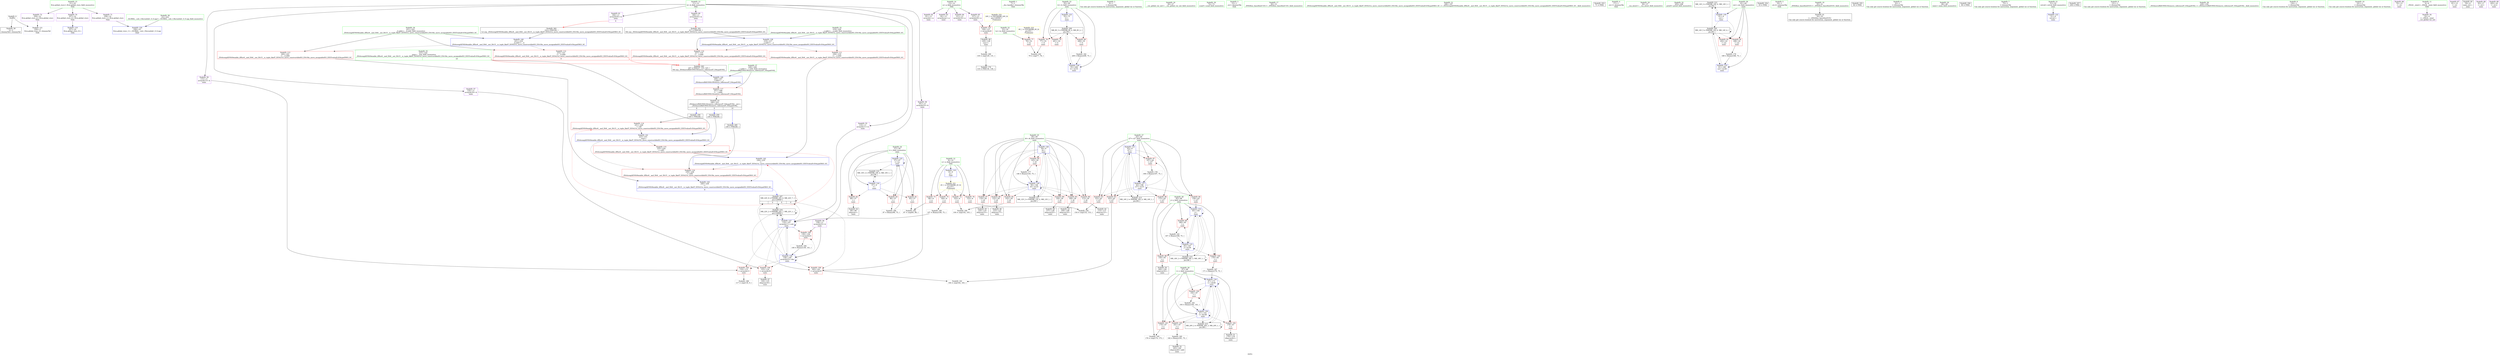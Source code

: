 digraph "SVFG" {
	label="SVFG";

	Node0x561645f8d7f0 [shape=record,color=grey,label="{NodeID: 0\nNullPtr}"];
	Node0x561645f8d7f0 -> Node0x561645fa8470[style=solid];
	Node0x561645f8d7f0 -> Node0x561645fae8d0[style=solid];
	Node0x561645fd16e0 [shape=record,color=black,label="{NodeID: 263\n247 = PHI(227, 233, 223, )\n0th arg _ZSt4moveIRiEONSt16remove_referenceIT_E4typeEOS2_ }"];
	Node0x561645fd16e0 -> Node0x561645fafbb0[style=solid];
	Node0x561645fb22d0 [shape=record,color=grey,label="{NodeID: 180\n107 = Binary(106, 75, )\n}"];
	Node0x561645fb22d0 -> Node0x561645faede0[style=solid];
	Node0x561645fa8cf0 [shape=record,color=red,label="{NodeID: 97\n197\<--63\n\<--i27\nmain\n}"];
	Node0x561645fa8cf0 -> Node0x561645fb1fd0[style=solid];
	Node0x561645fa6f70 [shape=record,color=green,label="{NodeID: 14\n13\<--14\na\<--a_field_insensitive\nGlob }"];
	Node0x561645fa6f70 -> Node0x561645faa7a0[style=solid];
	Node0x561645fa6f70 -> Node0x561645faa870[style=solid];
	Node0x561645fa6f70 -> Node0x561645faa940[style=solid];
	Node0x561645fa6f70 -> Node0x561645faaa10[style=solid];
	Node0x561645fac790 [shape=record,color=grey,label="{NodeID: 194\n154 = cmp(152, 153, )\n}"];
	Node0x561645fa9850 [shape=record,color=red,label="{NodeID: 111\n236\<--219\n\<--__a.addr\n_ZSt4swapIiENSt9enable_ifIXsr6__and_ISt6__not_ISt15__is_tuple_likeIT_EESt21is_move_constructibleIS3_ESt18is_move_assignableIS3_EEE5valueEvE4typeERS3_SC_\n}"];
	Node0x561645fa9850 -> Node0x561645fafa10[style=solid];
	Node0x561645fa7a90 [shape=record,color=green,label="{NodeID: 28\n65\<--66\nj\<--j_field_insensitive\nmain\n}"];
	Node0x561645fa7a90 -> Node0x561645fa8dc0[style=solid];
	Node0x561645fa7a90 -> Node0x561645fa8e90[style=solid];
	Node0x561645fa7a90 -> Node0x561645fa8f60[style=solid];
	Node0x561645fa7a90 -> Node0x561645faf1f0[style=solid];
	Node0x561645fa7a90 -> Node0x561645faf2c0[style=solid];
	Node0x561645faec40 [shape=record,color=blue,label="{NodeID: 125\n57\<--97\ni\<--inc\nmain\n}"];
	Node0x561645faec40 -> Node0x561645fab7a0[style=dashed];
	Node0x561645faec40 -> Node0x561645fab870[style=dashed];
	Node0x561645faec40 -> Node0x561645fab940[style=dashed];
	Node0x561645faec40 -> Node0x561645faec40[style=dashed];
	Node0x561645faec40 -> Node0x561645fbf860[style=dashed];
	Node0x561645fa8740 [shape=record,color=black,label="{NodeID: 42\n90\<--89\nidxprom\<--\nmain\n}"];
	Node0x561645faf7a0 [shape=record,color=blue,label="{NodeID: 139\n219\<--217\n__a.addr\<--__a\n_ZSt4swapIiENSt9enable_ifIXsr6__and_ISt6__not_ISt15__is_tuple_likeIT_EESt21is_move_constructibleIS3_ESt18is_move_assignableIS3_EEE5valueEvE4typeERS3_SC_\n}"];
	Node0x561645faf7a0 -> Node0x561645fa9780[style=dashed];
	Node0x561645faf7a0 -> Node0x561645fa9850[style=dashed];
	Node0x561645faa2c0 [shape=record,color=purple,label="{NodeID: 56\n115\<--11\narrayidx13\<--k\nmain\n}"];
	Node0x561645faa2c0 -> Node0x561645fa9370[style=solid];
	Node0x561645faae20 [shape=record,color=purple,label="{NodeID: 70\n257\<--21\nllvm.global_ctors_0\<--llvm.global_ctors\nGlob }"];
	Node0x561645faae20 -> Node0x561645fae6d0[style=solid];
	Node0x561645faba10 [shape=record,color=red,label="{NodeID: 84\n102\<--59\n\<--i6\nmain\n}"];
	Node0x561645faba10 -> Node0x561645fb31d0[style=solid];
	Node0x561645f8df40 [shape=record,color=green,label="{NodeID: 1\n7\<--1\n__dso_handle\<--dummyObj\nGlob }"];
	Node0x561645fb2450 [shape=record,color=grey,label="{NodeID: 181\n167 = Binary(166, 75, )\n}"];
	Node0x561645fb2450 -> Node0x561645faf2c0[style=solid];
	Node0x561645fa8dc0 [shape=record,color=red,label="{NodeID: 98\n159\<--65\n\<--j\nmain\n}"];
	Node0x561645fa8dc0 -> Node0x561645fa9de0[style=solid];
	Node0x561645fa7000 [shape=record,color=green,label="{NodeID: 15\n21\<--25\nllvm.global_ctors\<--llvm.global_ctors_field_insensitive\nGlob }"];
	Node0x561645fa7000 -> Node0x561645faae20[style=solid];
	Node0x561645fa7000 -> Node0x561645faaf20[style=solid];
	Node0x561645fa7000 -> Node0x561645fab020[style=solid];
	Node0x561645fac910 [shape=record,color=grey,label="{NodeID: 195\n176 = cmp(174, 175, )\n}"];
	Node0x561645fa9920 [shape=record,color=red,label="{NodeID: 112\n233\<--221\n\<--__b.addr\n_ZSt4swapIiENSt9enable_ifIXsr6__and_ISt6__not_ISt15__is_tuple_likeIT_EESt21is_move_constructibleIS3_ESt18is_move_assignableIS3_EEE5valueEvE4typeERS3_SC_\n|{<s0>9}}"];
	Node0x561645fa9920:s0 -> Node0x561645fd16e0[style=solid,color=red];
	Node0x561645fa7b60 [shape=record,color=green,label="{NodeID: 29\n67\<--68\nt\<--t_field_insensitive\nmain\n}"];
	Node0x561645fa7b60 -> Node0x561645fa9030[style=solid];
	Node0x561645fa7b60 -> Node0x561645fa9100[style=solid];
	Node0x561645fa7b60 -> Node0x561645fa91d0[style=solid];
	Node0x561645fa7b60 -> Node0x561645fa92a0[style=solid];
	Node0x561645fa7b60 -> Node0x561645faf390[style=solid];
	Node0x561645fa7b60 -> Node0x561645faf530[style=solid];
	Node0x561645fbf360 [shape=record,color=black,label="{NodeID: 209\nMR_8V_3 = PHI(MR_8V_4, MR_8V_2, )\npts\{56 \}\n}"];
	Node0x561645fbf360 -> Node0x561645fab530[style=dashed];
	Node0x561645fbf360 -> Node0x561645fab600[style=dashed];
	Node0x561645fbf360 -> Node0x561645fab6d0[style=dashed];
	Node0x561645fbf360 -> Node0x561645faf6d0[style=dashed];
	Node0x561645faed10 [shape=record,color=blue,label="{NodeID: 126\n59\<--9\ni6\<--\nmain\n}"];
	Node0x561645faed10 -> Node0x561645faba10[style=dashed];
	Node0x561645faed10 -> Node0x561645fabae0[style=dashed];
	Node0x561645faed10 -> Node0x561645fabbb0[style=dashed];
	Node0x561645faed10 -> Node0x561645fabc80[style=dashed];
	Node0x561645faed10 -> Node0x561645fabd50[style=dashed];
	Node0x561645faed10 -> Node0x561645fabe20[style=dashed];
	Node0x561645faed10 -> Node0x561645fabef0[style=dashed];
	Node0x561645faed10 -> Node0x561645faef80[style=dashed];
	Node0x561645faed10 -> Node0x561645fbfd60[style=dashed];
	Node0x561645fa8810 [shape=record,color=black,label="{NodeID: 43\n109\<--108\nidxprom10\<--\nmain\n}"];
	Node0x561645fc31c0 [shape=record,color=yellow,style=double,label="{NodeID: 223\n6V_1 = ENCHI(MR_6V_0)\npts\{54 \}\nFun[main]}"];
	Node0x561645fc31c0 -> Node0x561645fab460[style=dashed];
	Node0x561645faf870 [shape=record,color=blue,label="{NodeID: 140\n221\<--218\n__b.addr\<--__b\n_ZSt4swapIiENSt9enable_ifIXsr6__and_ISt6__not_ISt15__is_tuple_likeIT_EESt21is_move_constructibleIS3_ESt18is_move_assignableIS3_EEE5valueEvE4typeERS3_SC_\n}"];
	Node0x561645faf870 -> Node0x561645fa9920[style=dashed];
	Node0x561645faf870 -> Node0x561645fa99f0[style=dashed];
	Node0x561645faa390 [shape=record,color=purple,label="{NodeID: 57\n124\<--11\narrayidx18\<--k\nmain\n}"];
	Node0x561645faa390 -> Node0x561645fa9440[style=solid];
	Node0x561645faaf20 [shape=record,color=purple,label="{NodeID: 71\n258\<--21\nllvm.global_ctors_1\<--llvm.global_ctors\nGlob }"];
	Node0x561645faaf20 -> Node0x561645fae7d0[style=solid];
	Node0x561645fabae0 [shape=record,color=red,label="{NodeID: 85\n108\<--59\n\<--i6\nmain\n}"];
	Node0x561645fabae0 -> Node0x561645fa8810[style=solid];
	Node0x561645f8dfd0 [shape=record,color=green,label="{NodeID: 2\n9\<--1\n\<--dummyObj\nCan only get source location for instruction, argument, global var or function.}"];
	Node0x561645fb25d0 [shape=record,color=grey,label="{NodeID: 182\n209 = Binary(208, 75, )\n}"];
	Node0x561645fb25d0 -> Node0x561645faf6d0[style=solid];
	Node0x561645fa8e90 [shape=record,color=red,label="{NodeID: 99\n166\<--65\n\<--j\nmain\n}"];
	Node0x561645fa8e90 -> Node0x561645fb2450[style=solid];
	Node0x561645fa7090 [shape=record,color=green,label="{NodeID: 16\n26\<--27\n__cxx_global_var_init\<--__cxx_global_var_init_field_insensitive\n}"];
	Node0x561645fa99f0 [shape=record,color=red,label="{NodeID: 113\n240\<--221\n\<--__b.addr\n_ZSt4swapIiENSt9enable_ifIXsr6__and_ISt6__not_ISt15__is_tuple_likeIT_EESt21is_move_constructibleIS3_ESt18is_move_assignableIS3_EEE5valueEvE4typeERS3_SC_\n}"];
	Node0x561645fa99f0 -> Node0x561645fafae0[style=solid];
	Node0x561645fa7c30 [shape=record,color=green,label="{NodeID: 30\n72\<--73\nscanf\<--scanf_field_insensitive\n}"];
	Node0x561645fbf860 [shape=record,color=black,label="{NodeID: 210\nMR_10V_2 = PHI(MR_10V_4, MR_10V_1, )\npts\{58 \}\n}"];
	Node0x561645fbf860 -> Node0x561645faeb70[style=dashed];
	Node0x561645faede0 [shape=record,color=blue,label="{NodeID: 127\n110\<--107\narrayidx11\<--sub\nmain\n}"];
	Node0x561645faede0 -> Node0x561645fa9370[style=dashed];
	Node0x561645faede0 -> Node0x561645fa9440[style=dashed];
	Node0x561645faede0 -> Node0x561645fa95e0[style=dashed];
	Node0x561645faede0 -> Node0x561645fa96b0[style=dashed];
	Node0x561645faede0 -> Node0x561645faede0[style=dashed];
	Node0x561645faede0 -> Node0x561645faeeb0[style=dashed];
	Node0x561645faede0 -> Node0x561645fbe960[style=dashed];
	Node0x561645faede0 -> Node0x561645fc1660[style=dashed];
	Node0x561645fa88e0 [shape=record,color=black,label="{NodeID: 44\n114\<--113\nidxprom12\<--\nmain\n}"];
	Node0x561645faf940 [shape=record,color=blue,label="{NodeID: 141\n223\<--231\n__tmp\<--\n_ZSt4swapIiENSt9enable_ifIXsr6__and_ISt6__not_ISt15__is_tuple_likeIT_EESt21is_move_constructibleIS3_ESt18is_move_assignableIS3_EEE5valueEvE4typeERS3_SC_\n}"];
	Node0x561645faf940 -> Node0x561645fa9b90[style=dashed];
	Node0x561645faf940 -> Node0x561645fae430[style=dashed];
	Node0x561645faa460 [shape=record,color=purple,label="{NodeID: 58\n138\<--11\narrayidx23\<--k\nmain\n}"];
	Node0x561645faa460 -> Node0x561645fa95e0[style=solid];
	Node0x561645faa460 -> Node0x561645faeeb0[style=solid];
	Node0x561645fab020 [shape=record,color=purple,label="{NodeID: 72\n259\<--21\nllvm.global_ctors_2\<--llvm.global_ctors\nGlob }"];
	Node0x561645fab020 -> Node0x561645fae8d0[style=solid];
	Node0x561645fabbb0 [shape=record,color=red,label="{NodeID: 86\n113\<--59\n\<--i6\nmain\n}"];
	Node0x561645fabbb0 -> Node0x561645fa88e0[style=solid];
	Node0x561645f8e060 [shape=record,color=green,label="{NodeID: 3\n15\<--1\n.str\<--dummyObj\nGlob }"];
	Node0x561645fb2750 [shape=record,color=grey,label="{NodeID: 183\n193 = Binary(192, 141, )\n}"];
	Node0x561645fb2750 -> Node0x561645faf530[style=solid];
	Node0x561645fa8f60 [shape=record,color=red,label="{NodeID: 100\n170\<--65\n\<--j\nmain\n}"];
	Node0x561645fa8f60 -> Node0x561645fb2d50[style=solid];
	Node0x561645fa7120 [shape=record,color=green,label="{NodeID: 17\n30\<--31\n_ZNSt8ios_base4InitC1Ev\<--_ZNSt8ios_base4InitC1Ev_field_insensitive\n}"];
	Node0x561645fa9ac0 [shape=record,color=red,label="{NodeID: 114\n231\<--228\n\<--call\n_ZSt4swapIiENSt9enable_ifIXsr6__and_ISt6__not_ISt15__is_tuple_likeIT_EESt21is_move_constructibleIS3_ESt18is_move_assignableIS3_EEE5valueEvE4typeERS3_SC_\n}"];
	Node0x561645fa9ac0 -> Node0x561645faf940[style=solid];
	Node0x561645fa7d30 [shape=record,color=green,label="{NodeID: 31\n186\<--187\n_ZSt4swapIiENSt9enable_ifIXsr6__and_ISt6__not_ISt15__is_tuple_likeIT_EESt21is_move_constructibleIS3_ESt18is_move_assignableIS3_EEE5valueEvE4typeERS3_SC_\<--_ZSt4swapIiENSt9enable_ifIXsr6__and_ISt6__not_ISt15__is_tuple_likeIT_EESt21is_move_constructibleIS3_ESt18is_move_assignableIS3_EEE5valueEvE4typeERS3_SC__field_insensitive\n}"];
	Node0x561645fbfd60 [shape=record,color=black,label="{NodeID: 211\nMR_12V_2 = PHI(MR_12V_4, MR_12V_1, )\npts\{60 \}\n}"];
	Node0x561645fbfd60 -> Node0x561645faed10[style=dashed];
	Node0x561645faeeb0 [shape=record,color=blue,label="{NodeID: 128\n138\<--140\narrayidx23\<--dec\nmain\n}"];
	Node0x561645faeeb0 -> Node0x561645fa9370[style=dashed];
	Node0x561645faeeb0 -> Node0x561645fa9440[style=dashed];
	Node0x561645faeeb0 -> Node0x561645fa95e0[style=dashed];
	Node0x561645faeeb0 -> Node0x561645fa96b0[style=dashed];
	Node0x561645faeeb0 -> Node0x561645faede0[style=dashed];
	Node0x561645faeeb0 -> Node0x561645faeeb0[style=dashed];
	Node0x561645faeeb0 -> Node0x561645fbe960[style=dashed];
	Node0x561645faeeb0 -> Node0x561645fc1660[style=dashed];
	Node0x561645fa89b0 [shape=record,color=black,label="{NodeID: 45\n120\<--119\nidxprom15\<--\nmain\n}"];
	Node0x561645fafa10 [shape=record,color=blue,label="{NodeID: 142\n236\<--235\n\<--\n_ZSt4swapIiENSt9enable_ifIXsr6__and_ISt6__not_ISt15__is_tuple_likeIT_EESt21is_move_constructibleIS3_ESt18is_move_assignableIS3_EEE5valueEvE4typeERS3_SC_\n}"];
	Node0x561645fafa10 -> Node0x561645fae430[style=dashed];
	Node0x561645fafa10 -> Node0x561645fafae0[style=dashed];
	Node0x561645faa530 [shape=record,color=purple,label="{NodeID: 59\n161\<--11\narrayidx33\<--k\nmain\n}"];
	Node0x561645faa530 -> Node0x561645fa96b0[style=solid];
	Node0x561645fab120 [shape=record,color=red,label="{NodeID: 73\n86\<--8\n\<--n\nmain\n}"];
	Node0x561645fab120 -> Node0x561645fac490[style=solid];
	Node0x561645fcf930 [shape=record,color=black,label="{NodeID: 253\n71 = PHI()\n}"];
	Node0x561645fabc80 [shape=record,color=red,label="{NodeID: 87\n119\<--59\n\<--i6\nmain\n}"];
	Node0x561645fabc80 -> Node0x561645fa89b0[style=solid];
	Node0x561645f8f100 [shape=record,color=green,label="{NodeID: 4\n17\<--1\n.str.1\<--dummyObj\nGlob }"];
	Node0x561645fb28d0 [shape=record,color=grey,label="{NodeID: 184\n140 = Binary(139, 141, )\n}"];
	Node0x561645fb28d0 -> Node0x561645faeeb0[style=solid];
	Node0x561645fa9030 [shape=record,color=red,label="{NodeID: 101\n174\<--67\n\<--t\nmain\n}"];
	Node0x561645fa9030 -> Node0x561645fac910[style=solid];
	Node0x561645fa71e0 [shape=record,color=green,label="{NodeID: 18\n36\<--37\n__cxa_atexit\<--__cxa_atexit_field_insensitive\n}"];
	Node0x561645fa9b90 [shape=record,color=red,label="{NodeID: 115\n235\<--234\n\<--call1\n_ZSt4swapIiENSt9enable_ifIXsr6__and_ISt6__not_ISt15__is_tuple_likeIT_EESt21is_move_constructibleIS3_ESt18is_move_assignableIS3_EEE5valueEvE4typeERS3_SC_\n}"];
	Node0x561645fa9b90 -> Node0x561645fafa10[style=solid];
	Node0x561645fa7e30 [shape=record,color=green,label="{NodeID: 32\n205\<--206\nprintf\<--printf_field_insensitive\n}"];
	Node0x561645fc0260 [shape=record,color=black,label="{NodeID: 212\nMR_14V_2 = PHI(MR_14V_4, MR_14V_1, )\npts\{62 \}\n}"];
	Node0x561645fc0260 -> Node0x561645faf050[style=dashed];
	Node0x561645faef80 [shape=record,color=blue,label="{NodeID: 129\n59\<--146\ni6\<--inc25\nmain\n}"];
	Node0x561645faef80 -> Node0x561645faba10[style=dashed];
	Node0x561645faef80 -> Node0x561645fabae0[style=dashed];
	Node0x561645faef80 -> Node0x561645fabbb0[style=dashed];
	Node0x561645faef80 -> Node0x561645fabc80[style=dashed];
	Node0x561645faef80 -> Node0x561645fabd50[style=dashed];
	Node0x561645faef80 -> Node0x561645fabe20[style=dashed];
	Node0x561645faef80 -> Node0x561645fabef0[style=dashed];
	Node0x561645faef80 -> Node0x561645faef80[style=dashed];
	Node0x561645faef80 -> Node0x561645fbfd60[style=dashed];
	Node0x561645fa8a80 [shape=record,color=black,label="{NodeID: 46\n123\<--122\nidxprom17\<--\nmain\n}"];
	Node0x561645fafae0 [shape=record,color=blue,label="{NodeID: 143\n240\<--239\n\<--\n_ZSt4swapIiENSt9enable_ifIXsr6__and_ISt6__not_ISt15__is_tuple_likeIT_EESt21is_move_constructibleIS3_ESt18is_move_assignableIS3_EEE5valueEvE4typeERS3_SC_\n|{<s0>6}}"];
	Node0x561645fafae0:s0 -> Node0x561645fbe960[style=dashed,color=blue];
	Node0x561645faa600 [shape=record,color=purple,label="{NodeID: 60\n180\<--11\narrayidx43\<--k\nmain\n|{<s0>6}}"];
	Node0x561645faa600:s0 -> Node0x561645fcf360[style=solid,color=red];
	Node0x561645fab1f0 [shape=record,color=red,label="{NodeID: 74\n103\<--8\n\<--n\nmain\n}"];
	Node0x561645fab1f0 -> Node0x561645fb31d0[style=solid];
	Node0x561645fcf860 [shape=record,color=black,label="{NodeID: 254\n33 = PHI()\n}"];
	Node0x561645fabd50 [shape=record,color=red,label="{NodeID: 88\n122\<--59\n\<--i6\nmain\n}"];
	Node0x561645fabd50 -> Node0x561645fa8a80[style=solid];
	Node0x561645f8f190 [shape=record,color=green,label="{NodeID: 5\n19\<--1\n.str.2\<--dummyObj\nGlob }"];
	Node0x561645fb2a50 [shape=record,color=grey,label="{NodeID: 185\n182 = Binary(181, 75, )\n}"];
	Node0x561645fb2a50 -> Node0x561645fa9f80[style=solid];
	Node0x561645fa9100 [shape=record,color=red,label="{NodeID: 102\n178\<--67\n\<--t\nmain\n}"];
	Node0x561645fa9100 -> Node0x561645fa9eb0[style=solid];
	Node0x561645fa72e0 [shape=record,color=green,label="{NodeID: 19\n35\<--41\n_ZNSt8ios_base4InitD1Ev\<--_ZNSt8ios_base4InitD1Ev_field_insensitive\n}"];
	Node0x561645fa72e0 -> Node0x561645fa8640[style=solid];
	Node0x561645fae430 [shape=record,color=red,label="{NodeID: 116\n239\<--238\n\<--call2\n_ZSt4swapIiENSt9enable_ifIXsr6__and_ISt6__not_ISt15__is_tuple_likeIT_EESt21is_move_constructibleIS3_ESt18is_move_assignableIS3_EEE5valueEvE4typeERS3_SC_\n}"];
	Node0x561645fae430 -> Node0x561645fafae0[style=solid];
	Node0x561645fa7f30 [shape=record,color=green,label="{NodeID: 33\n219\<--220\n__a.addr\<--__a.addr_field_insensitive\n_ZSt4swapIiENSt9enable_ifIXsr6__and_ISt6__not_ISt15__is_tuple_likeIT_EESt21is_move_constructibleIS3_ESt18is_move_assignableIS3_EEE5valueEvE4typeERS3_SC_\n}"];
	Node0x561645fa7f30 -> Node0x561645fa9780[style=solid];
	Node0x561645fa7f30 -> Node0x561645fa9850[style=solid];
	Node0x561645fa7f30 -> Node0x561645faf7a0[style=solid];
	Node0x561645fc0760 [shape=record,color=black,label="{NodeID: 213\nMR_16V_2 = PHI(MR_16V_4, MR_16V_1, )\npts\{64 \}\n}"];
	Node0x561645fc0760 -> Node0x561645faf120[style=dashed];
	Node0x561645faf050 [shape=record,color=blue,label="{NodeID: 130\n61\<--9\ncnt\<--\nmain\n}"];
	Node0x561645faf050 -> Node0x561645fac090[style=dashed];
	Node0x561645faf050 -> Node0x561645fbdf60[style=dashed];
	Node0x561645faf050 -> Node0x561645fc0260[style=dashed];
	Node0x561645fa8b50 [shape=record,color=black,label="{NodeID: 47\n126\<--125\nidxprom19\<--\nmain\n}"];
	Node0x561645fafbb0 [shape=record,color=blue,label="{NodeID: 144\n248\<--247\n__t.addr\<--__t\n_ZSt4moveIRiEONSt16remove_referenceIT_E4typeEOS2_\n}"];
	Node0x561645fafbb0 -> Node0x561645fae500[style=dashed];
	Node0x561645faa6d0 [shape=record,color=purple,label="{NodeID: 61\n184\<--11\narrayidx45\<--k\nmain\n|{<s0>6}}"];
	Node0x561645faa6d0:s0 -> Node0x561645fcf4a0[style=solid,color=red];
	Node0x561645fab2c0 [shape=record,color=red,label="{NodeID: 75\n106\<--8\n\<--n\nmain\n}"];
	Node0x561645fab2c0 -> Node0x561645fb22d0[style=solid];
	Node0x561645fcec30 [shape=record,color=black,label="{NodeID: 255\n82 = PHI()\n}"];
	Node0x561645fabe20 [shape=record,color=red,label="{NodeID: 89\n136\<--59\n\<--i6\nmain\n}"];
	Node0x561645fabe20 -> Node0x561645fa9d10[style=solid];
	Node0x561645f8f220 [shape=record,color=green,label="{NodeID: 6\n22\<--1\n\<--dummyObj\nCan only get source location for instruction, argument, global var or function.}"];
	Node0x561645fb2bd0 [shape=record,color=grey,label="{NodeID: 186\n97 = Binary(96, 75, )\n}"];
	Node0x561645fb2bd0 -> Node0x561645faec40[style=solid];
	Node0x561645fa91d0 [shape=record,color=red,label="{NodeID: 103\n181\<--67\n\<--t\nmain\n}"];
	Node0x561645fa91d0 -> Node0x561645fb2a50[style=solid];
	Node0x561645fa73e0 [shape=record,color=green,label="{NodeID: 20\n48\<--49\nmain\<--main_field_insensitive\n}"];
	Node0x561645fae500 [shape=record,color=red,label="{NodeID: 117\n251\<--248\n\<--__t.addr\n_ZSt4moveIRiEONSt16remove_referenceIT_E4typeEOS2_\n}"];
	Node0x561645fae500 -> Node0x561645faa050[style=solid];
	Node0x561645fa8000 [shape=record,color=green,label="{NodeID: 34\n221\<--222\n__b.addr\<--__b.addr_field_insensitive\n_ZSt4swapIiENSt9enable_ifIXsr6__and_ISt6__not_ISt15__is_tuple_likeIT_EESt21is_move_constructibleIS3_ESt18is_move_assignableIS3_EEE5valueEvE4typeERS3_SC_\n}"];
	Node0x561645fa8000 -> Node0x561645fa9920[style=solid];
	Node0x561645fa8000 -> Node0x561645fa99f0[style=solid];
	Node0x561645fa8000 -> Node0x561645faf870[style=solid];
	Node0x561645fc0c60 [shape=record,color=black,label="{NodeID: 214\nMR_18V_2 = PHI(MR_18V_3, MR_18V_1, )\npts\{66 \}\n}"];
	Node0x561645fc0c60 -> Node0x561645faf1f0[style=dashed];
	Node0x561645fc0c60 -> Node0x561645fc0c60[style=dashed];
	Node0x561645faf120 [shape=record,color=blue,label="{NodeID: 131\n63\<--9\ni27\<--\nmain\n}"];
	Node0x561645faf120 -> Node0x561645fac160[style=dashed];
	Node0x561645faf120 -> Node0x561645fac230[style=dashed];
	Node0x561645faf120 -> Node0x561645fac300[style=dashed];
	Node0x561645faf120 -> Node0x561645fa8c20[style=dashed];
	Node0x561645faf120 -> Node0x561645fa8cf0[style=dashed];
	Node0x561645faf120 -> Node0x561645faf600[style=dashed];
	Node0x561645faf120 -> Node0x561645fc0760[style=dashed];
	Node0x561645fa9c40 [shape=record,color=black,label="{NodeID: 48\n129\<--128\nconv\<--\nmain\n}"];
	Node0x561645fa9c40 -> Node0x561645fb3050[style=solid];
	Node0x561645faa7a0 [shape=record,color=purple,label="{NodeID: 62\n91\<--13\narrayidx\<--a\nmain\n}"];
	Node0x561645fab390 [shape=record,color=red,label="{NodeID: 76\n153\<--8\n\<--n\nmain\n}"];
	Node0x561645fab390 -> Node0x561645fac790[style=solid];
	Node0x561645fced30 [shape=record,color=black,label="{NodeID: 256\n94 = PHI()\n}"];
	Node0x561645fabef0 [shape=record,color=red,label="{NodeID: 90\n145\<--59\n\<--i6\nmain\n}"];
	Node0x561645fabef0 -> Node0x561645fb1e50[style=solid];
	Node0x561645f8dc40 [shape=record,color=green,label="{NodeID: 7\n75\<--1\n\<--dummyObj\nCan only get source location for instruction, argument, global var or function.}"];
	Node0x561645fb2d50 [shape=record,color=grey,label="{NodeID: 187\n171 = Binary(170, 75, )\n}"];
	Node0x561645fb2d50 -> Node0x561645faf390[style=solid];
	Node0x561645fa92a0 [shape=record,color=red,label="{NodeID: 104\n192\<--67\n\<--t\nmain\n}"];
	Node0x561645fa92a0 -> Node0x561645fb2750[style=solid];
	Node0x561645fa74e0 [shape=record,color=green,label="{NodeID: 21\n51\<--52\nretval\<--retval_field_insensitive\nmain\n}"];
	Node0x561645fa74e0 -> Node0x561645fae9d0[style=solid];
	Node0x561645fae5d0 [shape=record,color=blue,label="{NodeID: 118\n8\<--9\nn\<--\nGlob }"];
	Node0x561645fae5d0 -> Node0x561645fc2fd0[style=dashed];
	Node0x561645fa80d0 [shape=record,color=green,label="{NodeID: 35\n223\<--224\n__tmp\<--__tmp_field_insensitive\n_ZSt4swapIiENSt9enable_ifIXsr6__and_ISt6__not_ISt15__is_tuple_likeIT_EESt21is_move_constructibleIS3_ESt18is_move_assignableIS3_EEE5valueEvE4typeERS3_SC_\n|{|<s1>10}}"];
	Node0x561645fa80d0 -> Node0x561645faf940[style=solid];
	Node0x561645fa80d0:s1 -> Node0x561645fd16e0[style=solid,color=red];
	Node0x561645fc1160 [shape=record,color=black,label="{NodeID: 215\nMR_20V_2 = PHI(MR_20V_3, MR_20V_1, )\npts\{68 \}\n}"];
	Node0x561645fc1160 -> Node0x561645faf390[style=dashed];
	Node0x561645fc1160 -> Node0x561645fc1160[style=dashed];
	Node0x561645faf1f0 [shape=record,color=blue,label="{NodeID: 132\n65\<--156\nj\<--\nmain\n}"];
	Node0x561645faf1f0 -> Node0x561645fa8dc0[style=dashed];
	Node0x561645faf1f0 -> Node0x561645fa8e90[style=dashed];
	Node0x561645faf1f0 -> Node0x561645fa8f60[style=dashed];
	Node0x561645faf1f0 -> Node0x561645faf1f0[style=dashed];
	Node0x561645faf1f0 -> Node0x561645faf2c0[style=dashed];
	Node0x561645faf1f0 -> Node0x561645fc0c60[style=dashed];
	Node0x561645fa9d10 [shape=record,color=black,label="{NodeID: 49\n137\<--136\nidxprom22\<--\nmain\n}"];
	Node0x561645faa870 [shape=record,color=purple,label="{NodeID: 63\n92\<--13\narraydecay\<--a\nmain\n}"];
	Node0x561645fab460 [shape=record,color=red,label="{NodeID: 77\n78\<--53\n\<--tn\nmain\n}"];
	Node0x561645fab460 -> Node0x561645fac610[style=solid];
	Node0x561645fcee30 [shape=record,color=black,label="{NodeID: 257\n204 = PHI()\n}"];
	Node0x561645fabfc0 [shape=record,color=red,label="{NodeID: 91\n188\<--61\n\<--cnt\nmain\n}"];
	Node0x561645fabfc0 -> Node0x561645fb2150[style=solid];
	Node0x561645f8dcd0 [shape=record,color=green,label="{NodeID: 8\n131\<--1\n\<--dummyObj\nCan only get source location for instruction, argument, global var or function.}"];
	Node0x561645fb2ed0 [shape=record,color=grey,label="{NodeID: 188\n117 = cmp(116, 9, )\n}"];
	Node0x561645fa9370 [shape=record,color=red,label="{NodeID: 105\n116\<--115\n\<--arrayidx13\nmain\n}"];
	Node0x561645fa9370 -> Node0x561645fb2ed0[style=solid];
	Node0x561645fa75b0 [shape=record,color=green,label="{NodeID: 22\n53\<--54\ntn\<--tn_field_insensitive\nmain\n}"];
	Node0x561645fa75b0 -> Node0x561645fab460[style=solid];
	Node0x561645fae6d0 [shape=record,color=blue,label="{NodeID: 119\n257\<--22\nllvm.global_ctors_0\<--\nGlob }"];
	Node0x561645fa81a0 [shape=record,color=green,label="{NodeID: 36\n229\<--230\n_ZSt4moveIRiEONSt16remove_referenceIT_E4typeEOS2_\<--_ZSt4moveIRiEONSt16remove_referenceIT_E4typeEOS2__field_insensitive\n}"];
	Node0x561645fc1660 [shape=record,color=black,label="{NodeID: 216\nMR_22V_2 = PHI(MR_22V_7, MR_22V_1, )\npts\{120000 \}\n}"];
	Node0x561645fc1660 -> Node0x561645fa96b0[style=dashed];
	Node0x561645fc1660 -> Node0x561645faede0[style=dashed];
	Node0x561645fc1660 -> Node0x561645fbe960[style=dashed];
	Node0x561645fc1660 -> Node0x561645fc1660[style=dashed];
	Node0x561645faf2c0 [shape=record,color=blue,label="{NodeID: 133\n65\<--167\nj\<--inc36\nmain\n}"];
	Node0x561645faf2c0 -> Node0x561645fa8dc0[style=dashed];
	Node0x561645faf2c0 -> Node0x561645fa8e90[style=dashed];
	Node0x561645faf2c0 -> Node0x561645fa8f60[style=dashed];
	Node0x561645faf2c0 -> Node0x561645faf1f0[style=dashed];
	Node0x561645faf2c0 -> Node0x561645faf2c0[style=dashed];
	Node0x561645faf2c0 -> Node0x561645fc0c60[style=dashed];
	Node0x561645fa9de0 [shape=record,color=black,label="{NodeID: 50\n160\<--159\nidxprom32\<--\nmain\n}"];
	Node0x561645faa940 [shape=record,color=purple,label="{NodeID: 64\n121\<--13\narrayidx16\<--a\nmain\n}"];
	Node0x561645fab530 [shape=record,color=red,label="{NodeID: 78\n77\<--55\n\<--tt\nmain\n}"];
	Node0x561645fab530 -> Node0x561645fac610[style=solid];
	Node0x561645fcef30 [shape=record,color=black,label="{NodeID: 258\n228 = PHI(246, )\n}"];
	Node0x561645fcef30 -> Node0x561645fa9ac0[style=solid];
	Node0x561645fac090 [shape=record,color=red,label="{NodeID: 92\n202\<--61\n\<--cnt\nmain\n}"];
	Node0x561645f8dd60 [shape=record,color=green,label="{NodeID: 9\n134\<--1\n\<--dummyObj\nCan only get source location for instruction, argument, global var or function.}"];
	Node0x561645fb3050 [shape=record,color=grey,label="{NodeID: 189\n130 = cmp(129, 131, )\n}"];
	Node0x561645fb3050 -> Node0x561645d6da90[style=solid];
	Node0x561645fa9440 [shape=record,color=red,label="{NodeID: 106\n125\<--124\n\<--arrayidx18\nmain\n}"];
	Node0x561645fa9440 -> Node0x561645fa8b50[style=solid];
	Node0x561645fa7680 [shape=record,color=green,label="{NodeID: 23\n55\<--56\ntt\<--tt_field_insensitive\nmain\n}"];
	Node0x561645fa7680 -> Node0x561645fab530[style=solid];
	Node0x561645fa7680 -> Node0x561645fab600[style=solid];
	Node0x561645fa7680 -> Node0x561645fab6d0[style=solid];
	Node0x561645fa7680 -> Node0x561645faeaa0[style=solid];
	Node0x561645fa7680 -> Node0x561645faf6d0[style=solid];
	Node0x561645fae7d0 [shape=record,color=blue,label="{NodeID: 120\n258\<--23\nllvm.global_ctors_1\<--_GLOBAL__sub_I_Burunduk1_0_0.cpp\nGlob }"];
	Node0x561645fa82a0 [shape=record,color=green,label="{NodeID: 37\n248\<--249\n__t.addr\<--__t.addr_field_insensitive\n_ZSt4moveIRiEONSt16remove_referenceIT_E4typeEOS2_\n}"];
	Node0x561645fa82a0 -> Node0x561645fae500[style=solid];
	Node0x561645fa82a0 -> Node0x561645fafbb0[style=solid];
	Node0x561645faf390 [shape=record,color=blue,label="{NodeID: 134\n67\<--171\nt\<--sub38\nmain\n}"];
	Node0x561645faf390 -> Node0x561645fa9030[style=dashed];
	Node0x561645faf390 -> Node0x561645fa9100[style=dashed];
	Node0x561645faf390 -> Node0x561645fa91d0[style=dashed];
	Node0x561645faf390 -> Node0x561645fa92a0[style=dashed];
	Node0x561645faf390 -> Node0x561645faf390[style=dashed];
	Node0x561645faf390 -> Node0x561645faf530[style=dashed];
	Node0x561645faf390 -> Node0x561645fc1160[style=dashed];
	Node0x561645fa9eb0 [shape=record,color=black,label="{NodeID: 51\n179\<--178\nidxprom42\<--\nmain\n}"];
	Node0x561645faaa10 [shape=record,color=purple,label="{NodeID: 65\n127\<--13\narrayidx20\<--a\nmain\n}"];
	Node0x561645faaa10 -> Node0x561645fa9510[style=solid];
	Node0x561645fab600 [shape=record,color=red,label="{NodeID: 79\n201\<--55\n\<--tt\nmain\n}"];
	Node0x561645fcf120 [shape=record,color=black,label="{NodeID: 259\n234 = PHI(246, )\n}"];
	Node0x561645fcf120 -> Node0x561645fa9b90[style=solid];
	Node0x561645d6da90 [shape=record,color=black,label="{NodeID: 176\n133 = PHI(134, 130, )\n}"];
	Node0x561645fac160 [shape=record,color=red,label="{NodeID: 93\n152\<--63\n\<--i27\nmain\n}"];
	Node0x561645fac160 -> Node0x561645fac790[style=solid];
	Node0x561645f8ddf0 [shape=record,color=green,label="{NodeID: 10\n141\<--1\n\<--dummyObj\nCan only get source location for instruction, argument, global var or function.}"];
	Node0x561645fb31d0 [shape=record,color=grey,label="{NodeID: 190\n104 = cmp(102, 103, )\n}"];
	Node0x561645fa9510 [shape=record,color=red,label="{NodeID: 107\n128\<--127\n\<--arrayidx20\nmain\n}"];
	Node0x561645fa9510 -> Node0x561645fa9c40[style=solid];
	Node0x561645fa7750 [shape=record,color=green,label="{NodeID: 24\n57\<--58\ni\<--i_field_insensitive\nmain\n}"];
	Node0x561645fa7750 -> Node0x561645fab7a0[style=solid];
	Node0x561645fa7750 -> Node0x561645fab870[style=solid];
	Node0x561645fa7750 -> Node0x561645fab940[style=solid];
	Node0x561645fa7750 -> Node0x561645faeb70[style=solid];
	Node0x561645fa7750 -> Node0x561645faec40[style=solid];
	Node0x561645fae8d0 [shape=record,color=blue, style = dotted,label="{NodeID: 121\n259\<--3\nllvm.global_ctors_2\<--dummyVal\nGlob }"];
	Node0x561645fa8370 [shape=record,color=green,label="{NodeID: 38\n23\<--253\n_GLOBAL__sub_I_Burunduk1_0_0.cpp\<--_GLOBAL__sub_I_Burunduk1_0_0.cpp_field_insensitive\n}"];
	Node0x561645fa8370 -> Node0x561645fae7d0[style=solid];
	Node0x561645faf460 [shape=record,color=blue,label="{NodeID: 135\n61\<--189\ncnt\<--inc46\nmain\n}"];
	Node0x561645faf460 -> Node0x561645fbdf60[style=dashed];
	Node0x561645fa9f80 [shape=record,color=black,label="{NodeID: 52\n183\<--182\nidxprom44\<--add\nmain\n}"];
	Node0x561645fc39a0 [shape=record,color=yellow,style=double,label="{NodeID: 232\n24V_1 = ENCHI(MR_24V_0)\npts\{140000 \}\nFun[main]}"];
	Node0x561645fc39a0 -> Node0x561645fa9510[style=dashed];
	Node0x561645faaae0 [shape=record,color=purple,label="{NodeID: 66\n70\<--15\n\<--.str\nmain\n}"];
	Node0x561645fab6d0 [shape=record,color=red,label="{NodeID: 80\n208\<--55\n\<--tt\nmain\n}"];
	Node0x561645fab6d0 -> Node0x561645fb25d0[style=solid];
	Node0x561645fcf220 [shape=record,color=black,label="{NodeID: 260\n238 = PHI(246, )\n}"];
	Node0x561645fcf220 -> Node0x561645fae430[style=solid];
	Node0x561645fb1e50 [shape=record,color=grey,label="{NodeID: 177\n146 = Binary(145, 75, )\n}"];
	Node0x561645fb1e50 -> Node0x561645faef80[style=solid];
	Node0x561645fac230 [shape=record,color=red,label="{NodeID: 94\n156\<--63\n\<--i27\nmain\n}"];
	Node0x561645fac230 -> Node0x561645faf1f0[style=solid];
	Node0x561645f8e740 [shape=record,color=green,label="{NodeID: 11\n4\<--6\n_ZStL8__ioinit\<--_ZStL8__ioinit_field_insensitive\nGlob }"];
	Node0x561645f8e740 -> Node0x561645faa120[style=solid];
	Node0x561645fb3350 [shape=record,color=grey,label="{NodeID: 191\n164 = cmp(162, 163, )\n}"];
	Node0x561645fa95e0 [shape=record,color=red,label="{NodeID: 108\n139\<--138\n\<--arrayidx23\nmain\n}"];
	Node0x561645fa95e0 -> Node0x561645fb28d0[style=solid];
	Node0x561645fa7820 [shape=record,color=green,label="{NodeID: 25\n59\<--60\ni6\<--i6_field_insensitive\nmain\n}"];
	Node0x561645fa7820 -> Node0x561645faba10[style=solid];
	Node0x561645fa7820 -> Node0x561645fabae0[style=solid];
	Node0x561645fa7820 -> Node0x561645fabbb0[style=solid];
	Node0x561645fa7820 -> Node0x561645fabc80[style=solid];
	Node0x561645fa7820 -> Node0x561645fabd50[style=solid];
	Node0x561645fa7820 -> Node0x561645fabe20[style=solid];
	Node0x561645fa7820 -> Node0x561645fabef0[style=solid];
	Node0x561645fa7820 -> Node0x561645faed10[style=solid];
	Node0x561645fa7820 -> Node0x561645faef80[style=solid];
	Node0x561645fbdf60 [shape=record,color=black,label="{NodeID: 205\nMR_14V_5 = PHI(MR_14V_6, MR_14V_4, )\npts\{62 \}\n}"];
	Node0x561645fbdf60 -> Node0x561645fabfc0[style=dashed];
	Node0x561645fbdf60 -> Node0x561645fac090[style=dashed];
	Node0x561645fbdf60 -> Node0x561645faf460[style=dashed];
	Node0x561645fbdf60 -> Node0x561645fbdf60[style=dashed];
	Node0x561645fbdf60 -> Node0x561645fc0260[style=dashed];
	Node0x561645fae9d0 [shape=record,color=blue,label="{NodeID: 122\n51\<--9\nretval\<--\nmain\n}"];
	Node0x561645fa8470 [shape=record,color=black,label="{NodeID: 39\n2\<--3\ndummyVal\<--dummyVal\n}"];
	Node0x561645faf530 [shape=record,color=blue,label="{NodeID: 136\n67\<--193\nt\<--dec48\nmain\n}"];
	Node0x561645faf530 -> Node0x561645fa9030[style=dashed];
	Node0x561645faf530 -> Node0x561645fa9100[style=dashed];
	Node0x561645faf530 -> Node0x561645fa91d0[style=dashed];
	Node0x561645faf530 -> Node0x561645fa92a0[style=dashed];
	Node0x561645faf530 -> Node0x561645faf390[style=dashed];
	Node0x561645faf530 -> Node0x561645faf530[style=dashed];
	Node0x561645faf530 -> Node0x561645fc1160[style=dashed];
	Node0x561645faa050 [shape=record,color=black,label="{NodeID: 53\n246\<--251\n_ZSt4moveIRiEONSt16remove_referenceIT_E4typeEOS2__ret\<--\n_ZSt4moveIRiEONSt16remove_referenceIT_E4typeEOS2_\n|{<s0>8|<s1>9|<s2>10}}"];
	Node0x561645faa050:s0 -> Node0x561645fcef30[style=solid,color=blue];
	Node0x561645faa050:s1 -> Node0x561645fcf120[style=solid,color=blue];
	Node0x561645faa050:s2 -> Node0x561645fcf220[style=solid,color=blue];
	Node0x561645faabb0 [shape=record,color=purple,label="{NodeID: 67\n81\<--15\n\<--.str\nmain\n}"];
	Node0x561645fab7a0 [shape=record,color=red,label="{NodeID: 81\n85\<--57\n\<--i\nmain\n}"];
	Node0x561645fab7a0 -> Node0x561645fac490[style=solid];
	Node0x561645fcf360 [shape=record,color=black,label="{NodeID: 261\n217 = PHI(180, )\n0th arg _ZSt4swapIiENSt9enable_ifIXsr6__and_ISt6__not_ISt15__is_tuple_likeIT_EESt21is_move_constructibleIS3_ESt18is_move_assignableIS3_EEE5valueEvE4typeERS3_SC_ }"];
	Node0x561645fcf360 -> Node0x561645faf7a0[style=solid];
	Node0x561645fb1fd0 [shape=record,color=grey,label="{NodeID: 178\n198 = Binary(197, 75, )\n}"];
	Node0x561645fb1fd0 -> Node0x561645faf600[style=solid];
	Node0x561645fac300 [shape=record,color=red,label="{NodeID: 95\n163\<--63\n\<--i27\nmain\n}"];
	Node0x561645fac300 -> Node0x561645fb3350[style=solid];
	Node0x561645f8e7d0 [shape=record,color=green,label="{NodeID: 12\n8\<--10\nn\<--n_field_insensitive\nGlob }"];
	Node0x561645f8e7d0 -> Node0x561645fab120[style=solid];
	Node0x561645f8e7d0 -> Node0x561645fab1f0[style=solid];
	Node0x561645f8e7d0 -> Node0x561645fab2c0[style=solid];
	Node0x561645f8e7d0 -> Node0x561645fab390[style=solid];
	Node0x561645f8e7d0 -> Node0x561645fae5d0[style=solid];
	Node0x561645fac490 [shape=record,color=grey,label="{NodeID: 192\n87 = cmp(85, 86, )\n}"];
	Node0x561645fa96b0 [shape=record,color=red,label="{NodeID: 109\n162\<--161\n\<--arrayidx33\nmain\n}"];
	Node0x561645fa96b0 -> Node0x561645fb3350[style=solid];
	Node0x561645fa78f0 [shape=record,color=green,label="{NodeID: 26\n61\<--62\ncnt\<--cnt_field_insensitive\nmain\n}"];
	Node0x561645fa78f0 -> Node0x561645fabfc0[style=solid];
	Node0x561645fa78f0 -> Node0x561645fac090[style=solid];
	Node0x561645fa78f0 -> Node0x561645faf050[style=solid];
	Node0x561645fa78f0 -> Node0x561645faf460[style=solid];
	Node0x561645faeaa0 [shape=record,color=blue,label="{NodeID: 123\n55\<--75\ntt\<--\nmain\n}"];
	Node0x561645faeaa0 -> Node0x561645fbf360[style=dashed];
	Node0x561645fa8570 [shape=record,color=black,label="{NodeID: 40\n50\<--9\nmain_ret\<--\nmain\n}"];
	Node0x561645faf600 [shape=record,color=blue,label="{NodeID: 137\n63\<--198\ni27\<--inc51\nmain\n}"];
	Node0x561645faf600 -> Node0x561645fac160[style=dashed];
	Node0x561645faf600 -> Node0x561645fac230[style=dashed];
	Node0x561645faf600 -> Node0x561645fac300[style=dashed];
	Node0x561645faf600 -> Node0x561645fa8c20[style=dashed];
	Node0x561645faf600 -> Node0x561645fa8cf0[style=dashed];
	Node0x561645faf600 -> Node0x561645faf600[style=dashed];
	Node0x561645faf600 -> Node0x561645fc0760[style=dashed];
	Node0x561645faa120 [shape=record,color=purple,label="{NodeID: 54\n32\<--4\n\<--_ZStL8__ioinit\n__cxx_global_var_init\n}"];
	Node0x561645faac80 [shape=record,color=purple,label="{NodeID: 68\n93\<--17\n\<--.str.1\nmain\n}"];
	Node0x561645fab870 [shape=record,color=red,label="{NodeID: 82\n89\<--57\n\<--i\nmain\n}"];
	Node0x561645fab870 -> Node0x561645fa8740[style=solid];
	Node0x561645fcf4a0 [shape=record,color=black,label="{NodeID: 262\n218 = PHI(184, )\n1st arg _ZSt4swapIiENSt9enable_ifIXsr6__and_ISt6__not_ISt15__is_tuple_likeIT_EESt21is_move_constructibleIS3_ESt18is_move_assignableIS3_EEE5valueEvE4typeERS3_SC_ }"];
	Node0x561645fcf4a0 -> Node0x561645faf870[style=solid];
	Node0x561645fb2150 [shape=record,color=grey,label="{NodeID: 179\n189 = Binary(188, 75, )\n}"];
	Node0x561645fb2150 -> Node0x561645faf460[style=solid];
	Node0x561645fa8c20 [shape=record,color=red,label="{NodeID: 96\n175\<--63\n\<--i27\nmain\n}"];
	Node0x561645fa8c20 -> Node0x561645fac910[style=solid];
	Node0x561645f8e8a0 [shape=record,color=green,label="{NodeID: 13\n11\<--12\nk\<--k_field_insensitive\nGlob }"];
	Node0x561645f8e8a0 -> Node0x561645faa1f0[style=solid];
	Node0x561645f8e8a0 -> Node0x561645faa2c0[style=solid];
	Node0x561645f8e8a0 -> Node0x561645faa390[style=solid];
	Node0x561645f8e8a0 -> Node0x561645faa460[style=solid];
	Node0x561645f8e8a0 -> Node0x561645faa530[style=solid];
	Node0x561645f8e8a0 -> Node0x561645faa600[style=solid];
	Node0x561645f8e8a0 -> Node0x561645faa6d0[style=solid];
	Node0x561645fac610 [shape=record,color=grey,label="{NodeID: 193\n79 = cmp(77, 78, )\n}"];
	Node0x561645fa9780 [shape=record,color=red,label="{NodeID: 110\n227\<--219\n\<--__a.addr\n_ZSt4swapIiENSt9enable_ifIXsr6__and_ISt6__not_ISt15__is_tuple_likeIT_EESt21is_move_constructibleIS3_ESt18is_move_assignableIS3_EEE5valueEvE4typeERS3_SC_\n|{<s0>8}}"];
	Node0x561645fa9780:s0 -> Node0x561645fd16e0[style=solid,color=red];
	Node0x561645fa79c0 [shape=record,color=green,label="{NodeID: 27\n63\<--64\ni27\<--i27_field_insensitive\nmain\n}"];
	Node0x561645fa79c0 -> Node0x561645fac160[style=solid];
	Node0x561645fa79c0 -> Node0x561645fac230[style=solid];
	Node0x561645fa79c0 -> Node0x561645fac300[style=solid];
	Node0x561645fa79c0 -> Node0x561645fa8c20[style=solid];
	Node0x561645fa79c0 -> Node0x561645fa8cf0[style=solid];
	Node0x561645fa79c0 -> Node0x561645faf120[style=solid];
	Node0x561645fa79c0 -> Node0x561645faf600[style=solid];
	Node0x561645fbe960 [shape=record,color=black,label="{NodeID: 207\nMR_22V_8 = PHI(MR_22V_9, MR_22V_7, )\npts\{120000 \}\n|{|<s3>6|<s4>6|<s5>6}}"];
	Node0x561645fbe960 -> Node0x561645fa96b0[style=dashed];
	Node0x561645fbe960 -> Node0x561645fbe960[style=dashed];
	Node0x561645fbe960 -> Node0x561645fc1660[style=dashed];
	Node0x561645fbe960:s3 -> Node0x561645fa9ac0[style=dashed,color=red];
	Node0x561645fbe960:s4 -> Node0x561645fa9b90[style=dashed,color=red];
	Node0x561645fbe960:s5 -> Node0x561645fafa10[style=dashed,color=red];
	Node0x561645faeb70 [shape=record,color=blue,label="{NodeID: 124\n57\<--9\ni\<--\nmain\n}"];
	Node0x561645faeb70 -> Node0x561645fab7a0[style=dashed];
	Node0x561645faeb70 -> Node0x561645fab870[style=dashed];
	Node0x561645faeb70 -> Node0x561645fab940[style=dashed];
	Node0x561645faeb70 -> Node0x561645faec40[style=dashed];
	Node0x561645faeb70 -> Node0x561645fbf860[style=dashed];
	Node0x561645fa8640 [shape=record,color=black,label="{NodeID: 41\n34\<--35\n\<--_ZNSt8ios_base4InitD1Ev\nCan only get source location for instruction, argument, global var or function.}"];
	Node0x561645fc2fd0 [shape=record,color=yellow,style=double,label="{NodeID: 221\n2V_1 = ENCHI(MR_2V_0)\npts\{10 \}\nFun[main]}"];
	Node0x561645fc2fd0 -> Node0x561645fab120[style=dashed];
	Node0x561645fc2fd0 -> Node0x561645fab1f0[style=dashed];
	Node0x561645fc2fd0 -> Node0x561645fab2c0[style=dashed];
	Node0x561645fc2fd0 -> Node0x561645fab390[style=dashed];
	Node0x561645faf6d0 [shape=record,color=blue,label="{NodeID: 138\n55\<--209\ntt\<--inc55\nmain\n}"];
	Node0x561645faf6d0 -> Node0x561645fbf360[style=dashed];
	Node0x561645faa1f0 [shape=record,color=purple,label="{NodeID: 55\n110\<--11\narrayidx11\<--k\nmain\n}"];
	Node0x561645faa1f0 -> Node0x561645faede0[style=solid];
	Node0x561645faad50 [shape=record,color=purple,label="{NodeID: 69\n203\<--19\n\<--.str.2\nmain\n}"];
	Node0x561645fab940 [shape=record,color=red,label="{NodeID: 83\n96\<--57\n\<--i\nmain\n}"];
	Node0x561645fab940 -> Node0x561645fb2bd0[style=solid];
}
